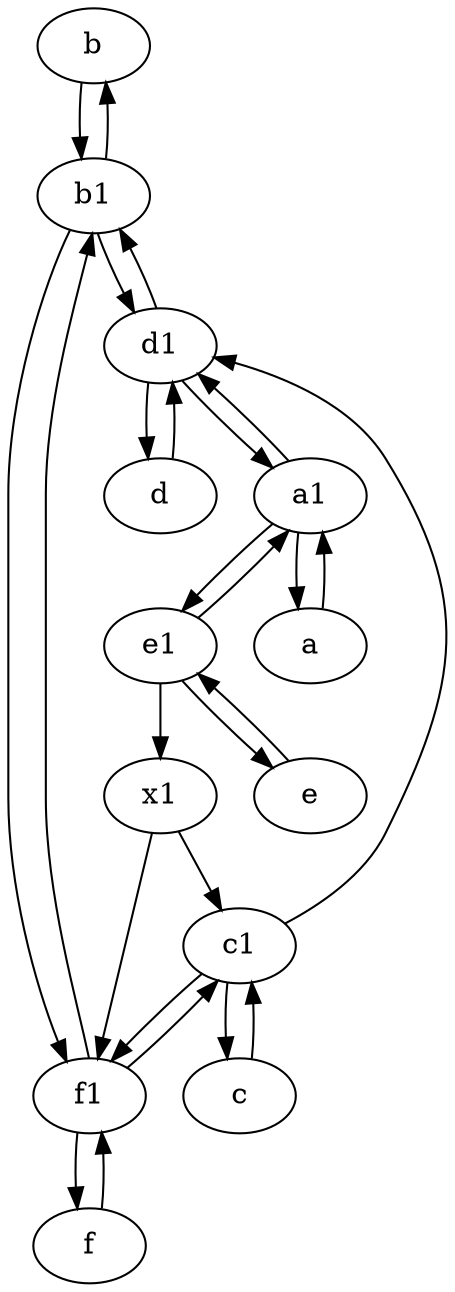 digraph  {
	b [pos="50,20!"];
	e [pos="30,50!"];
	b1 [pos="45,20!"];
	c1 [pos="30,15!"];
	d [pos="20,30!"];
	x1;
	a [pos="40,10!"];
	f1;
	e1 [pos="25,45!"];
	c [pos="20,10!"];
	a1 [pos="40,15!"];
	f [pos="15,45!"];
	d1 [pos="25,30!"];
	b -> b1;
	c1 -> f1;
	c -> c1;
	a1 -> a;
	c1 -> c;
	x1 -> c1;
	x1 -> f1;
	d1 -> b1;
	f1 -> c1;
	f1 -> f;
	d1 -> a1;
	b1 -> d1;
	b1 -> f1;
	e1 -> e;
	a -> a1;
	f -> f1;
	a1 -> e1;
	e1 -> x1;
	a1 -> d1;
	e1 -> a1;
	d1 -> d;
	d -> d1;
	f1 -> b1;
	e -> e1;
	c1 -> d1;
	b1 -> b;

	}